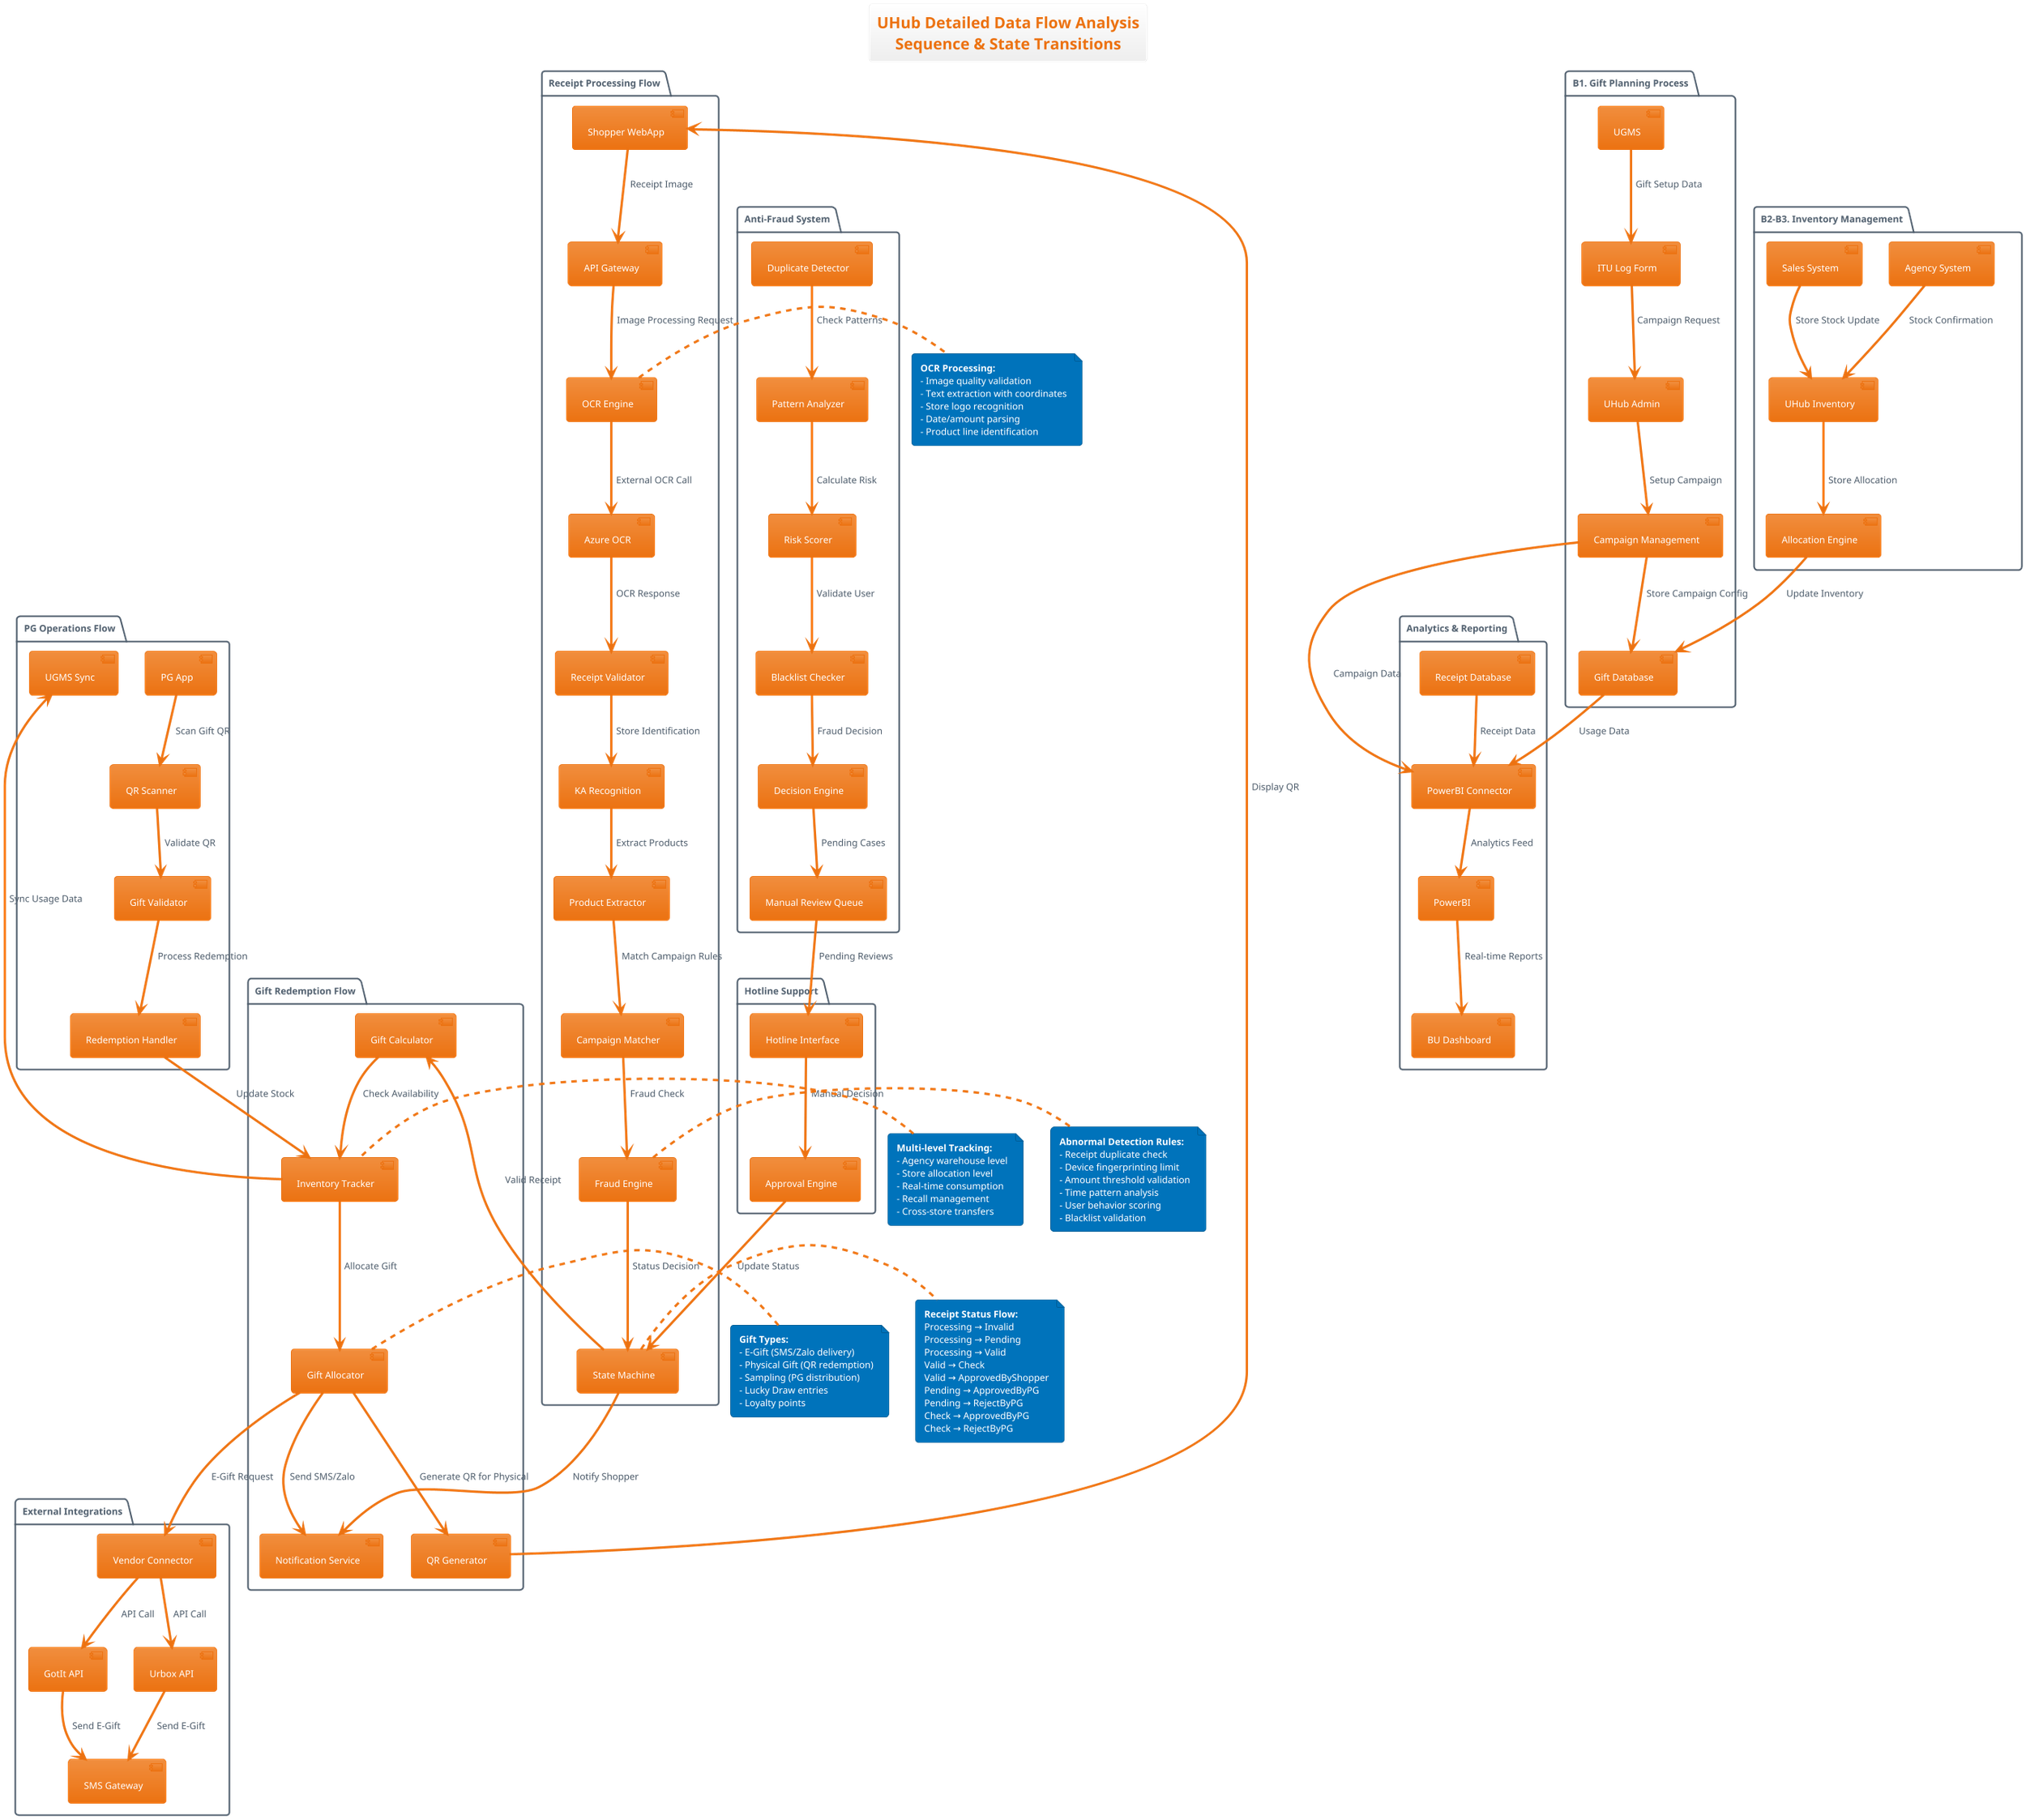 @startuml UHub_Detailed_Data_Flow
!theme aws-orange
title UHub Detailed Data Flow Analysis\nSequence & State Transitions

' === MAIN DATA FLOW PROCESSES ===

package "B1. Gift Planning Process" {
  [UGMS] --> [ITU Log Form] : Gift Setup Data
  [ITU Log Form] --> [UHub Admin] : Campaign Request
  [UHub Admin] --> [Campaign Management] : Setup Campaign
  [Campaign Management] --> [Gift Database] : Store Campaign Config
}

package "B2-B3. Inventory Management" {
  [Agency System] --> [UHub Inventory] : Stock Confirmation
  [UHub Inventory] --> [Allocation Engine] : Store Allocation
  [Allocation Engine] --> [Gift Database] : Update Inventory
  [Sales System] --> [UHub Inventory] : Store Stock Update
}

package "Receipt Processing Flow" {
  [Shopper WebApp] --> [API Gateway] : Receipt Image
  [API Gateway] --> [OCR Engine] : Image Processing Request
  [OCR Engine] --> [Azure OCR] : External OCR Call
  [Azure OCR] --> [Receipt Validator] : OCR Response
  [Receipt Validator] --> [KA Recognition] : Store Identification
  [KA Recognition] --> [Product Extractor] : Extract Products
  [Product Extractor] --> [Campaign Matcher] : Match Campaign Rules
  [Campaign Matcher] --> [Fraud Engine] : Fraud Check
  [Fraud Engine] --> [State Machine] : Status Decision
}

package "Gift Redemption Flow" {
  [State Machine] --> [Gift Calculator] : Valid Receipt
  [Gift Calculator] --> [Inventory Tracker] : Check Availability
  [Inventory Tracker] --> [Gift Allocator] : Allocate Gift
  [Gift Allocator] --> [Notification Service] : Send SMS/Zalo
  [Gift Allocator] --> [QR Generator] : Generate QR for Physical
  [QR Generator] --> [Shopper WebApp] : Display QR
}

package "PG Operations Flow" {
  [PG App] --> [QR Scanner] : Scan Gift QR
  [QR Scanner] --> [Gift Validator] : Validate QR
  [Gift Validator] --> [Redemption Handler] : Process Redemption
  [Redemption Handler] --> [Inventory Tracker] : Update Stock
  [Inventory Tracker] --> [UGMS Sync] : Sync Usage Data
}

package "Anti-Fraud System" {
  [Duplicate Detector] --> [Pattern Analyzer] : Check Patterns
  [Pattern Analyzer] --> [Risk Scorer] : Calculate Risk
  [Risk Scorer] --> [Blacklist Checker] : Validate User
  [Blacklist Checker] --> [Decision Engine] : Fraud Decision
  [Decision Engine] --> [Manual Review Queue] : Pending Cases
}

package "Hotline Support" {
  [Manual Review Queue] --> [Hotline Interface] : Pending Reviews
  [Hotline Interface] --> [Approval Engine] : Manual Decision
  [Approval Engine] --> [State Machine] : Update Status
  [State Machine] --> [Notification Service] : Notify Shopper
}

package "External Integrations" {
  [Gift Allocator] --> [Vendor Connector] : E-Gift Request
  [Vendor Connector] --> [GotIt API] : API Call
  [Vendor Connector] --> [Urbox API] : API Call
  [GotIt API] --> [SMS Gateway] : Send E-Gift
  [Urbox API] --> [SMS Gateway] : Send E-Gift
}

package "Analytics & Reporting" {
  [Campaign Management] --> [PowerBI Connector] : Campaign Data
  [Gift Database] --> [PowerBI Connector] : Usage Data
  [Receipt Database] --> [PowerBI Connector] : Receipt Data
  [PowerBI Connector] --> [PowerBI] : Analytics Feed
  [PowerBI] --> [BU Dashboard] : Real-time Reports
}

' === DATA FLOW ANNOTATIONS ===

note right of [OCR Engine]
  **OCR Processing:**
  - Image quality validation
  - Text extraction with coordinates
  - Store logo recognition
  - Date/amount parsing
  - Product line identification
end note

note right of [Fraud Engine]
  **Abnormal Detection Rules:**
  - Receipt duplicate check
  - Device fingerprinting limit
  - Amount threshold validation
  - Time pattern analysis
  - User behavior scoring
  - Blacklist validation
end note

note right of [State Machine]
  **Receipt Status Flow:**
  Processing → Invalid
  Processing → Pending
  Processing → Valid
  Valid → Check
  Valid → ApprovedByShopper
  Pending → ApprovedByPG
  Pending → RejectByPG
  Check → ApprovedByPG
  Check → RejectByPG
end note

note left of [Gift Allocator]
  **Gift Types:**
  - E-Gift (SMS/Zalo delivery)
  - Physical Gift (QR redemption)
  - Sampling (PG distribution)
  - Lucky Draw entries
  - Loyalty points
end note

note left of [Inventory Tracker]
  **Multi-level Tracking:**
  - Agency warehouse level
  - Store allocation level
  - Real-time consumption
  - Recall management
  - Cross-store transfers
end note

@enduml